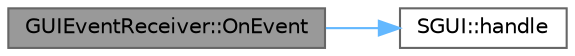 digraph "GUIEventReceiver::OnEvent"
{
 // LATEX_PDF_SIZE
  bgcolor="transparent";
  edge [fontname=Helvetica,fontsize=10,labelfontname=Helvetica,labelfontsize=10];
  node [fontname=Helvetica,fontsize=10,shape=box,height=0.2,width=0.4];
  rankdir="LR";
  Node1 [id="Node000001",label="GUIEventReceiver::OnEvent",height=0.2,width=0.4,color="gray40", fillcolor="grey60", style="filled", fontcolor="black",tooltip=" "];
  Node1 -> Node2 [id="edge1_Node000001_Node000002",color="steelblue1",style="solid",tooltip=" "];
  Node2 [id="Node000002",label="SGUI::handle",height=0.2,width=0.4,color="grey40", fillcolor="white", style="filled",URL="$class_s_g_u_i.html#a0b8021b6e20c9d2e14c25c964c88d7f1",tooltip=" "];
}
